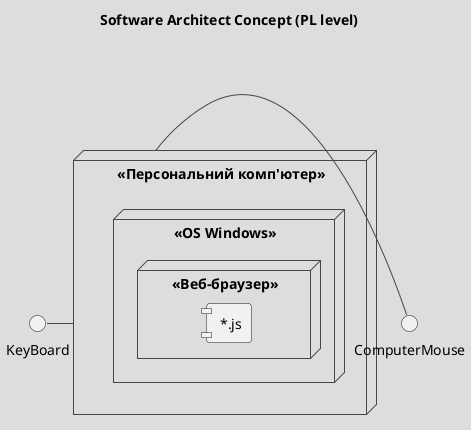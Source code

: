 @startuml
!theme toy

title Software Architect Concept (PL level)

skinparam componentStyle uml1

node "<<Персональний комп'ютер>>" as computer {
	node "<<OS Windows>>" {
	  node "<<Веб-браузер>>" {
		  component [ *.js]
	  }
	}
}

interface KeyBoard 
interface ComputerMouse

KeyBoard - computer
ComputerMouse - computer

@enduml
